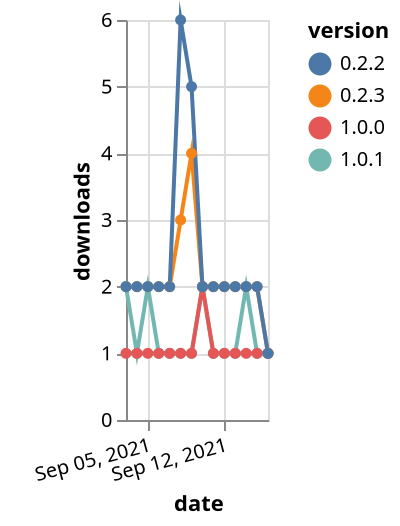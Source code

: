 {"$schema": "https://vega.github.io/schema/vega-lite/v5.json", "description": "A simple bar chart with embedded data.", "data": {"values": [{"date": "2021-09-03", "total": 2389, "delta": 2, "version": "0.2.3"}, {"date": "2021-09-04", "total": 2391, "delta": 2, "version": "0.2.3"}, {"date": "2021-09-05", "total": 2393, "delta": 2, "version": "0.2.3"}, {"date": "2021-09-06", "total": 2395, "delta": 2, "version": "0.2.3"}, {"date": "2021-09-07", "total": 2397, "delta": 2, "version": "0.2.3"}, {"date": "2021-09-08", "total": 2400, "delta": 3, "version": "0.2.3"}, {"date": "2021-09-09", "total": 2404, "delta": 4, "version": "0.2.3"}, {"date": "2021-09-10", "total": 2406, "delta": 2, "version": "0.2.3"}, {"date": "2021-09-11", "total": 2408, "delta": 2, "version": "0.2.3"}, {"date": "2021-09-12", "total": 2410, "delta": 2, "version": "0.2.3"}, {"date": "2021-09-13", "total": 2412, "delta": 2, "version": "0.2.3"}, {"date": "2021-09-14", "total": 2414, "delta": 2, "version": "0.2.3"}, {"date": "2021-09-15", "total": 2416, "delta": 2, "version": "0.2.3"}, {"date": "2021-09-16", "total": 2417, "delta": 1, "version": "0.2.3"}, {"date": "2021-09-03", "total": 556, "delta": 2, "version": "1.0.1"}, {"date": "2021-09-04", "total": 557, "delta": 1, "version": "1.0.1"}, {"date": "2021-09-05", "total": 559, "delta": 2, "version": "1.0.1"}, {"date": "2021-09-06", "total": 560, "delta": 1, "version": "1.0.1"}, {"date": "2021-09-07", "total": 561, "delta": 1, "version": "1.0.1"}, {"date": "2021-09-08", "total": 562, "delta": 1, "version": "1.0.1"}, {"date": "2021-09-09", "total": 563, "delta": 1, "version": "1.0.1"}, {"date": "2021-09-10", "total": 565, "delta": 2, "version": "1.0.1"}, {"date": "2021-09-11", "total": 566, "delta": 1, "version": "1.0.1"}, {"date": "2021-09-12", "total": 567, "delta": 1, "version": "1.0.1"}, {"date": "2021-09-13", "total": 568, "delta": 1, "version": "1.0.1"}, {"date": "2021-09-14", "total": 570, "delta": 2, "version": "1.0.1"}, {"date": "2021-09-15", "total": 571, "delta": 1, "version": "1.0.1"}, {"date": "2021-09-16", "total": 572, "delta": 1, "version": "1.0.1"}, {"date": "2021-09-03", "total": 245, "delta": 1, "version": "1.0.0"}, {"date": "2021-09-04", "total": 246, "delta": 1, "version": "1.0.0"}, {"date": "2021-09-05", "total": 247, "delta": 1, "version": "1.0.0"}, {"date": "2021-09-06", "total": 248, "delta": 1, "version": "1.0.0"}, {"date": "2021-09-07", "total": 249, "delta": 1, "version": "1.0.0"}, {"date": "2021-09-08", "total": 250, "delta": 1, "version": "1.0.0"}, {"date": "2021-09-09", "total": 251, "delta": 1, "version": "1.0.0"}, {"date": "2021-09-10", "total": 253, "delta": 2, "version": "1.0.0"}, {"date": "2021-09-11", "total": 254, "delta": 1, "version": "1.0.0"}, {"date": "2021-09-12", "total": 255, "delta": 1, "version": "1.0.0"}, {"date": "2021-09-13", "total": 256, "delta": 1, "version": "1.0.0"}, {"date": "2021-09-14", "total": 257, "delta": 1, "version": "1.0.0"}, {"date": "2021-09-15", "total": 258, "delta": 1, "version": "1.0.0"}, {"date": "2021-09-16", "total": 259, "delta": 1, "version": "1.0.0"}, {"date": "2021-09-03", "total": 2776, "delta": 2, "version": "0.2.2"}, {"date": "2021-09-04", "total": 2778, "delta": 2, "version": "0.2.2"}, {"date": "2021-09-05", "total": 2780, "delta": 2, "version": "0.2.2"}, {"date": "2021-09-06", "total": 2782, "delta": 2, "version": "0.2.2"}, {"date": "2021-09-07", "total": 2784, "delta": 2, "version": "0.2.2"}, {"date": "2021-09-08", "total": 2790, "delta": 6, "version": "0.2.2"}, {"date": "2021-09-09", "total": 2795, "delta": 5, "version": "0.2.2"}, {"date": "2021-09-10", "total": 2797, "delta": 2, "version": "0.2.2"}, {"date": "2021-09-11", "total": 2799, "delta": 2, "version": "0.2.2"}, {"date": "2021-09-12", "total": 2801, "delta": 2, "version": "0.2.2"}, {"date": "2021-09-13", "total": 2803, "delta": 2, "version": "0.2.2"}, {"date": "2021-09-14", "total": 2805, "delta": 2, "version": "0.2.2"}, {"date": "2021-09-15", "total": 2807, "delta": 2, "version": "0.2.2"}, {"date": "2021-09-16", "total": 2808, "delta": 1, "version": "0.2.2"}]}, "width": "container", "mark": {"type": "line", "point": {"filled": true}}, "encoding": {"x": {"field": "date", "type": "temporal", "timeUnit": "yearmonthdate", "title": "date", "axis": {"labelAngle": -15}}, "y": {"field": "delta", "type": "quantitative", "title": "downloads"}, "color": {"field": "version", "type": "nominal"}, "tooltip": {"field": "delta"}}}